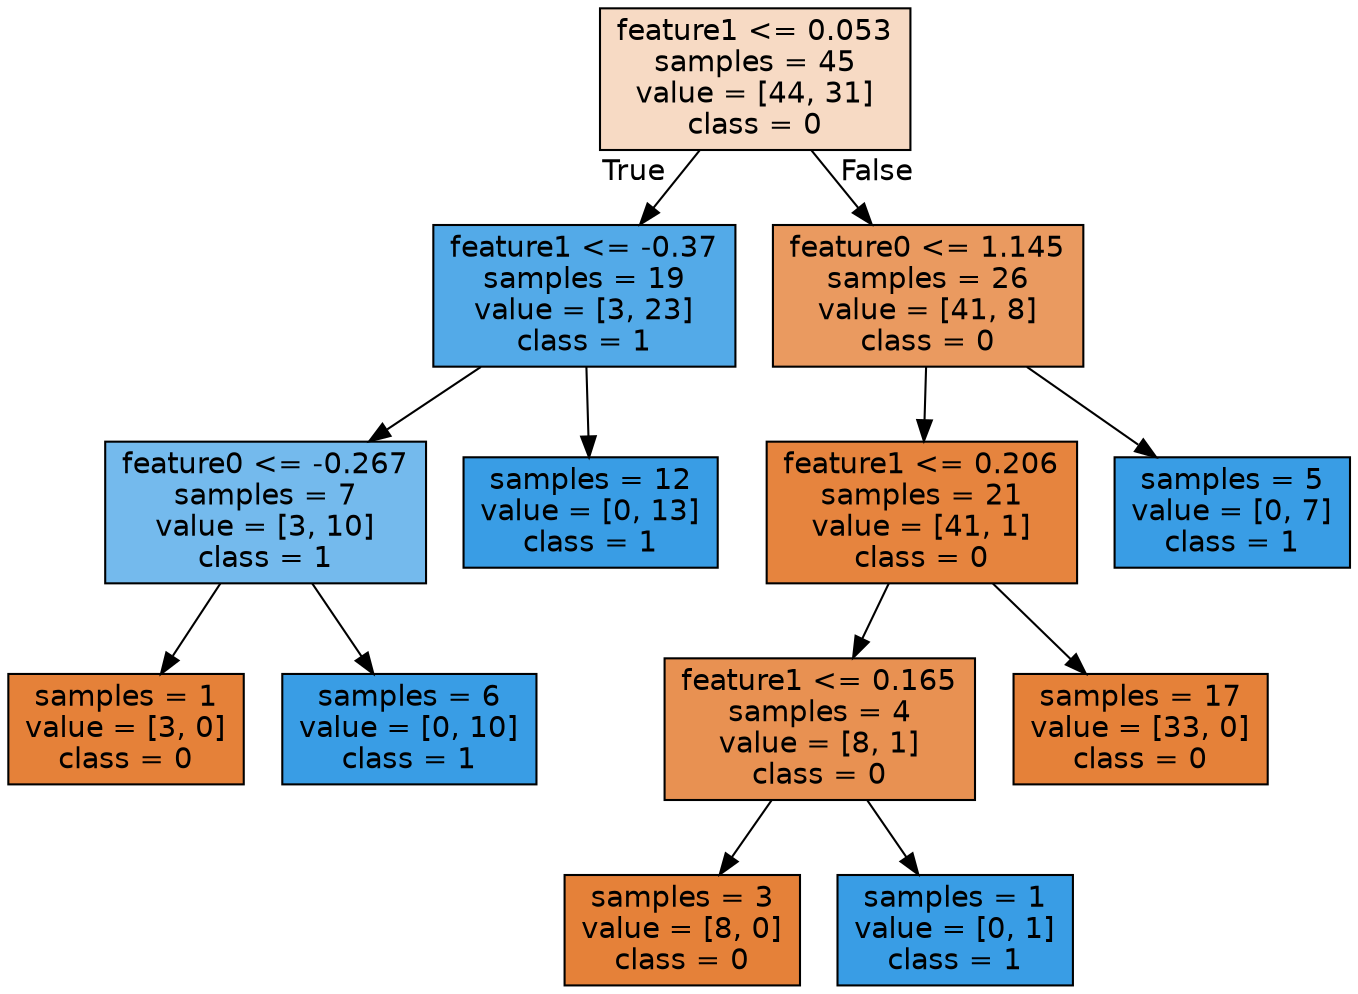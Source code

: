 digraph Tree {
node [shape=box, style="filled", color="black", fontname="helvetica"] ;
edge [fontname="helvetica"] ;
0 [label="feature1 <= 0.053\nsamples = 45\nvalue = [44, 31]\nclass = 0", fillcolor="#f7dac4"] ;
1 [label="feature1 <= -0.37\nsamples = 19\nvalue = [3, 23]\nclass = 1", fillcolor="#53aae8"] ;
0 -> 1 [labeldistance=2.5, labelangle=45, headlabel="True"] ;
2 [label="feature0 <= -0.267\nsamples = 7\nvalue = [3, 10]\nclass = 1", fillcolor="#74baed"] ;
1 -> 2 ;
3 [label="samples = 1\nvalue = [3, 0]\nclass = 0", fillcolor="#e58139"] ;
2 -> 3 ;
4 [label="samples = 6\nvalue = [0, 10]\nclass = 1", fillcolor="#399de5"] ;
2 -> 4 ;
5 [label="samples = 12\nvalue = [0, 13]\nclass = 1", fillcolor="#399de5"] ;
1 -> 5 ;
6 [label="feature0 <= 1.145\nsamples = 26\nvalue = [41, 8]\nclass = 0", fillcolor="#ea9a60"] ;
0 -> 6 [labeldistance=2.5, labelangle=-45, headlabel="False"] ;
7 [label="feature1 <= 0.206\nsamples = 21\nvalue = [41, 1]\nclass = 0", fillcolor="#e6843e"] ;
6 -> 7 ;
8 [label="feature1 <= 0.165\nsamples = 4\nvalue = [8, 1]\nclass = 0", fillcolor="#e89152"] ;
7 -> 8 ;
9 [label="samples = 3\nvalue = [8, 0]\nclass = 0", fillcolor="#e58139"] ;
8 -> 9 ;
10 [label="samples = 1\nvalue = [0, 1]\nclass = 1", fillcolor="#399de5"] ;
8 -> 10 ;
11 [label="samples = 17\nvalue = [33, 0]\nclass = 0", fillcolor="#e58139"] ;
7 -> 11 ;
12 [label="samples = 5\nvalue = [0, 7]\nclass = 1", fillcolor="#399de5"] ;
6 -> 12 ;
}
